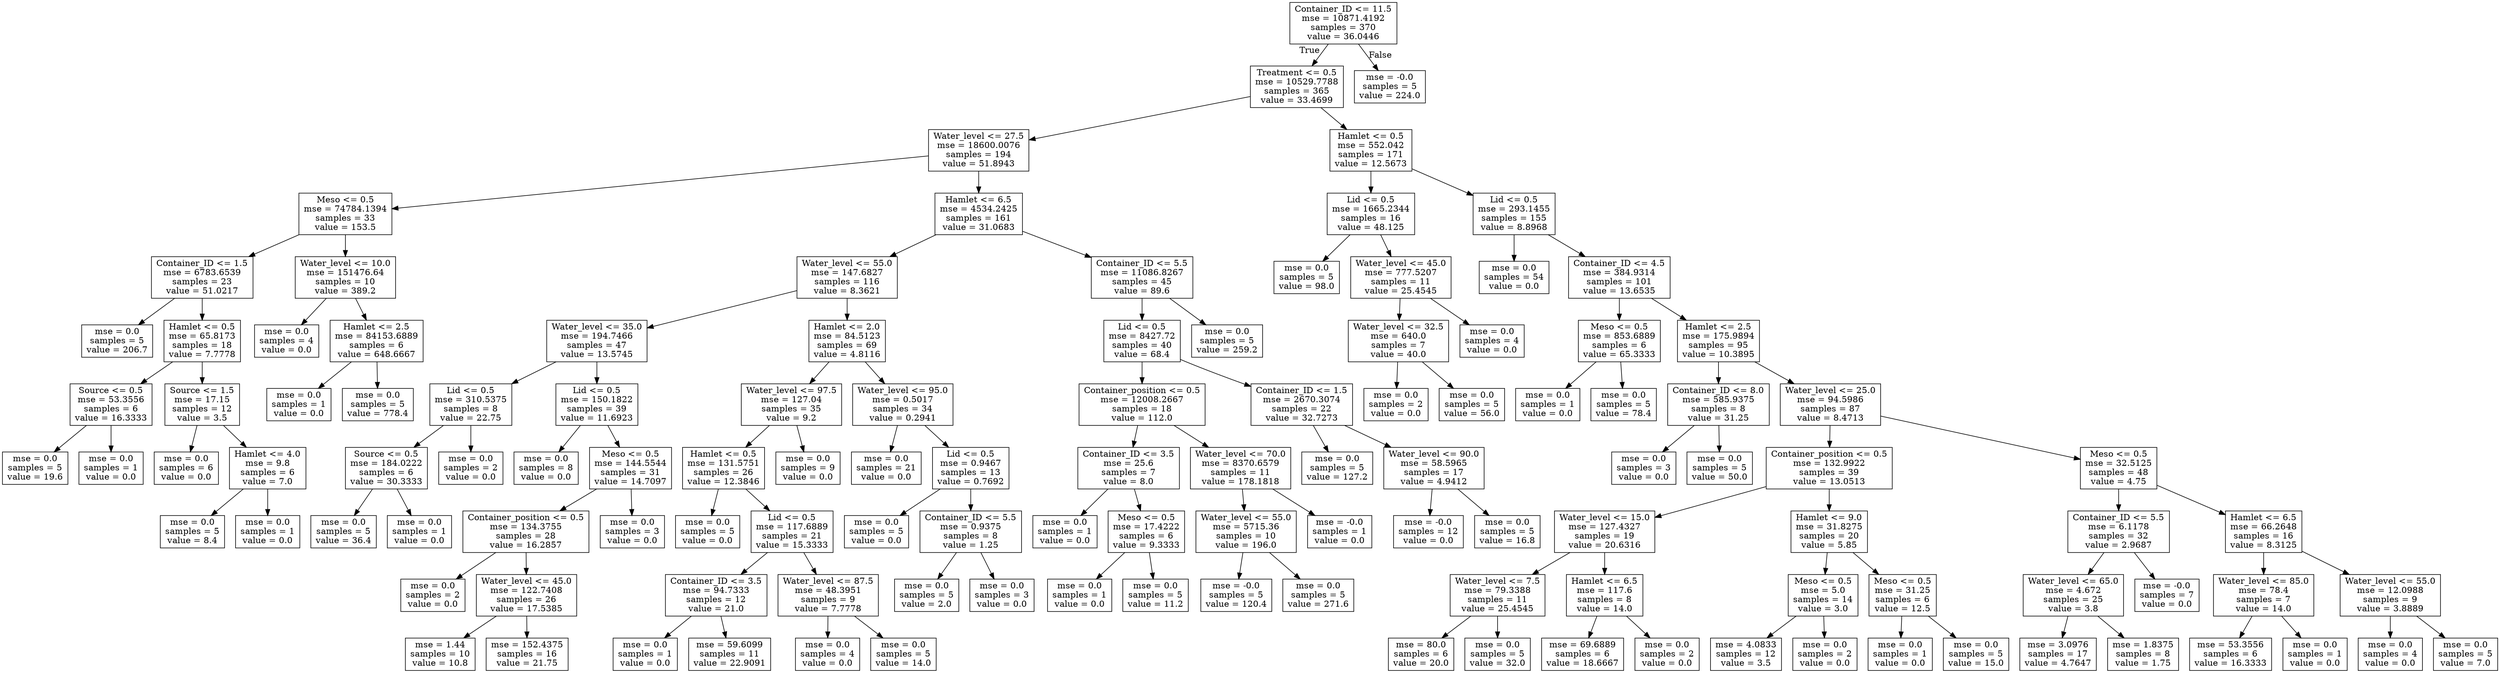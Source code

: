 digraph Tree {
node [shape=box] ;
0 [label="Container_ID <= 11.5\nmse = 10871.4192\nsamples = 370\nvalue = 36.0446"] ;
1 [label="Treatment <= 0.5\nmse = 10529.7788\nsamples = 365\nvalue = 33.4699"] ;
0 -> 1 [labeldistance=2.5, labelangle=45, headlabel="True"] ;
2 [label="Water_level <= 27.5\nmse = 18600.0076\nsamples = 194\nvalue = 51.8943"] ;
1 -> 2 ;
3 [label="Meso <= 0.5\nmse = 74784.1394\nsamples = 33\nvalue = 153.5"] ;
2 -> 3 ;
4 [label="Container_ID <= 1.5\nmse = 6783.6539\nsamples = 23\nvalue = 51.0217"] ;
3 -> 4 ;
5 [label="mse = 0.0\nsamples = 5\nvalue = 206.7"] ;
4 -> 5 ;
6 [label="Hamlet <= 0.5\nmse = 65.8173\nsamples = 18\nvalue = 7.7778"] ;
4 -> 6 ;
7 [label="Source <= 0.5\nmse = 53.3556\nsamples = 6\nvalue = 16.3333"] ;
6 -> 7 ;
8 [label="mse = 0.0\nsamples = 5\nvalue = 19.6"] ;
7 -> 8 ;
9 [label="mse = 0.0\nsamples = 1\nvalue = 0.0"] ;
7 -> 9 ;
10 [label="Source <= 1.5\nmse = 17.15\nsamples = 12\nvalue = 3.5"] ;
6 -> 10 ;
11 [label="mse = 0.0\nsamples = 6\nvalue = 0.0"] ;
10 -> 11 ;
12 [label="Hamlet <= 4.0\nmse = 9.8\nsamples = 6\nvalue = 7.0"] ;
10 -> 12 ;
13 [label="mse = 0.0\nsamples = 5\nvalue = 8.4"] ;
12 -> 13 ;
14 [label="mse = 0.0\nsamples = 1\nvalue = 0.0"] ;
12 -> 14 ;
15 [label="Water_level <= 10.0\nmse = 151476.64\nsamples = 10\nvalue = 389.2"] ;
3 -> 15 ;
16 [label="mse = 0.0\nsamples = 4\nvalue = 0.0"] ;
15 -> 16 ;
17 [label="Hamlet <= 2.5\nmse = 84153.6889\nsamples = 6\nvalue = 648.6667"] ;
15 -> 17 ;
18 [label="mse = 0.0\nsamples = 1\nvalue = 0.0"] ;
17 -> 18 ;
19 [label="mse = 0.0\nsamples = 5\nvalue = 778.4"] ;
17 -> 19 ;
20 [label="Hamlet <= 6.5\nmse = 4534.2425\nsamples = 161\nvalue = 31.0683"] ;
2 -> 20 ;
21 [label="Water_level <= 55.0\nmse = 147.6827\nsamples = 116\nvalue = 8.3621"] ;
20 -> 21 ;
22 [label="Water_level <= 35.0\nmse = 194.7466\nsamples = 47\nvalue = 13.5745"] ;
21 -> 22 ;
23 [label="Lid <= 0.5\nmse = 310.5375\nsamples = 8\nvalue = 22.75"] ;
22 -> 23 ;
24 [label="Source <= 0.5\nmse = 184.0222\nsamples = 6\nvalue = 30.3333"] ;
23 -> 24 ;
25 [label="mse = 0.0\nsamples = 5\nvalue = 36.4"] ;
24 -> 25 ;
26 [label="mse = 0.0\nsamples = 1\nvalue = 0.0"] ;
24 -> 26 ;
27 [label="mse = 0.0\nsamples = 2\nvalue = 0.0"] ;
23 -> 27 ;
28 [label="Lid <= 0.5\nmse = 150.1822\nsamples = 39\nvalue = 11.6923"] ;
22 -> 28 ;
29 [label="mse = 0.0\nsamples = 8\nvalue = 0.0"] ;
28 -> 29 ;
30 [label="Meso <= 0.5\nmse = 144.5544\nsamples = 31\nvalue = 14.7097"] ;
28 -> 30 ;
31 [label="Container_position <= 0.5\nmse = 134.3755\nsamples = 28\nvalue = 16.2857"] ;
30 -> 31 ;
32 [label="mse = 0.0\nsamples = 2\nvalue = 0.0"] ;
31 -> 32 ;
33 [label="Water_level <= 45.0\nmse = 122.7408\nsamples = 26\nvalue = 17.5385"] ;
31 -> 33 ;
34 [label="mse = 1.44\nsamples = 10\nvalue = 10.8"] ;
33 -> 34 ;
35 [label="mse = 152.4375\nsamples = 16\nvalue = 21.75"] ;
33 -> 35 ;
36 [label="mse = 0.0\nsamples = 3\nvalue = 0.0"] ;
30 -> 36 ;
37 [label="Hamlet <= 2.0\nmse = 84.5123\nsamples = 69\nvalue = 4.8116"] ;
21 -> 37 ;
38 [label="Water_level <= 97.5\nmse = 127.04\nsamples = 35\nvalue = 9.2"] ;
37 -> 38 ;
39 [label="Hamlet <= 0.5\nmse = 131.5751\nsamples = 26\nvalue = 12.3846"] ;
38 -> 39 ;
40 [label="mse = 0.0\nsamples = 5\nvalue = 0.0"] ;
39 -> 40 ;
41 [label="Lid <= 0.5\nmse = 117.6889\nsamples = 21\nvalue = 15.3333"] ;
39 -> 41 ;
42 [label="Container_ID <= 3.5\nmse = 94.7333\nsamples = 12\nvalue = 21.0"] ;
41 -> 42 ;
43 [label="mse = 0.0\nsamples = 1\nvalue = 0.0"] ;
42 -> 43 ;
44 [label="mse = 59.6099\nsamples = 11\nvalue = 22.9091"] ;
42 -> 44 ;
45 [label="Water_level <= 87.5\nmse = 48.3951\nsamples = 9\nvalue = 7.7778"] ;
41 -> 45 ;
46 [label="mse = 0.0\nsamples = 4\nvalue = 0.0"] ;
45 -> 46 ;
47 [label="mse = 0.0\nsamples = 5\nvalue = 14.0"] ;
45 -> 47 ;
48 [label="mse = 0.0\nsamples = 9\nvalue = 0.0"] ;
38 -> 48 ;
49 [label="Water_level <= 95.0\nmse = 0.5017\nsamples = 34\nvalue = 0.2941"] ;
37 -> 49 ;
50 [label="mse = 0.0\nsamples = 21\nvalue = 0.0"] ;
49 -> 50 ;
51 [label="Lid <= 0.5\nmse = 0.9467\nsamples = 13\nvalue = 0.7692"] ;
49 -> 51 ;
52 [label="mse = 0.0\nsamples = 5\nvalue = 0.0"] ;
51 -> 52 ;
53 [label="Container_ID <= 5.5\nmse = 0.9375\nsamples = 8\nvalue = 1.25"] ;
51 -> 53 ;
54 [label="mse = 0.0\nsamples = 5\nvalue = 2.0"] ;
53 -> 54 ;
55 [label="mse = 0.0\nsamples = 3\nvalue = 0.0"] ;
53 -> 55 ;
56 [label="Container_ID <= 5.5\nmse = 11086.8267\nsamples = 45\nvalue = 89.6"] ;
20 -> 56 ;
57 [label="Lid <= 0.5\nmse = 8427.72\nsamples = 40\nvalue = 68.4"] ;
56 -> 57 ;
58 [label="Container_position <= 0.5\nmse = 12008.2667\nsamples = 18\nvalue = 112.0"] ;
57 -> 58 ;
59 [label="Container_ID <= 3.5\nmse = 25.6\nsamples = 7\nvalue = 8.0"] ;
58 -> 59 ;
60 [label="mse = 0.0\nsamples = 1\nvalue = 0.0"] ;
59 -> 60 ;
61 [label="Meso <= 0.5\nmse = 17.4222\nsamples = 6\nvalue = 9.3333"] ;
59 -> 61 ;
62 [label="mse = 0.0\nsamples = 1\nvalue = 0.0"] ;
61 -> 62 ;
63 [label="mse = 0.0\nsamples = 5\nvalue = 11.2"] ;
61 -> 63 ;
64 [label="Water_level <= 70.0\nmse = 8370.6579\nsamples = 11\nvalue = 178.1818"] ;
58 -> 64 ;
65 [label="Water_level <= 55.0\nmse = 5715.36\nsamples = 10\nvalue = 196.0"] ;
64 -> 65 ;
66 [label="mse = -0.0\nsamples = 5\nvalue = 120.4"] ;
65 -> 66 ;
67 [label="mse = 0.0\nsamples = 5\nvalue = 271.6"] ;
65 -> 67 ;
68 [label="mse = -0.0\nsamples = 1\nvalue = 0.0"] ;
64 -> 68 ;
69 [label="Container_ID <= 1.5\nmse = 2670.3074\nsamples = 22\nvalue = 32.7273"] ;
57 -> 69 ;
70 [label="mse = 0.0\nsamples = 5\nvalue = 127.2"] ;
69 -> 70 ;
71 [label="Water_level <= 90.0\nmse = 58.5965\nsamples = 17\nvalue = 4.9412"] ;
69 -> 71 ;
72 [label="mse = -0.0\nsamples = 12\nvalue = 0.0"] ;
71 -> 72 ;
73 [label="mse = 0.0\nsamples = 5\nvalue = 16.8"] ;
71 -> 73 ;
74 [label="mse = 0.0\nsamples = 5\nvalue = 259.2"] ;
56 -> 74 ;
75 [label="Hamlet <= 0.5\nmse = 552.042\nsamples = 171\nvalue = 12.5673"] ;
1 -> 75 ;
76 [label="Lid <= 0.5\nmse = 1665.2344\nsamples = 16\nvalue = 48.125"] ;
75 -> 76 ;
77 [label="mse = 0.0\nsamples = 5\nvalue = 98.0"] ;
76 -> 77 ;
78 [label="Water_level <= 45.0\nmse = 777.5207\nsamples = 11\nvalue = 25.4545"] ;
76 -> 78 ;
79 [label="Water_level <= 32.5\nmse = 640.0\nsamples = 7\nvalue = 40.0"] ;
78 -> 79 ;
80 [label="mse = 0.0\nsamples = 2\nvalue = 0.0"] ;
79 -> 80 ;
81 [label="mse = 0.0\nsamples = 5\nvalue = 56.0"] ;
79 -> 81 ;
82 [label="mse = 0.0\nsamples = 4\nvalue = 0.0"] ;
78 -> 82 ;
83 [label="Lid <= 0.5\nmse = 293.1455\nsamples = 155\nvalue = 8.8968"] ;
75 -> 83 ;
84 [label="mse = 0.0\nsamples = 54\nvalue = 0.0"] ;
83 -> 84 ;
85 [label="Container_ID <= 4.5\nmse = 384.9314\nsamples = 101\nvalue = 13.6535"] ;
83 -> 85 ;
86 [label="Meso <= 0.5\nmse = 853.6889\nsamples = 6\nvalue = 65.3333"] ;
85 -> 86 ;
87 [label="mse = 0.0\nsamples = 1\nvalue = 0.0"] ;
86 -> 87 ;
88 [label="mse = 0.0\nsamples = 5\nvalue = 78.4"] ;
86 -> 88 ;
89 [label="Hamlet <= 2.5\nmse = 175.9894\nsamples = 95\nvalue = 10.3895"] ;
85 -> 89 ;
90 [label="Container_ID <= 8.0\nmse = 585.9375\nsamples = 8\nvalue = 31.25"] ;
89 -> 90 ;
91 [label="mse = 0.0\nsamples = 3\nvalue = 0.0"] ;
90 -> 91 ;
92 [label="mse = 0.0\nsamples = 5\nvalue = 50.0"] ;
90 -> 92 ;
93 [label="Water_level <= 25.0\nmse = 94.5986\nsamples = 87\nvalue = 8.4713"] ;
89 -> 93 ;
94 [label="Container_position <= 0.5\nmse = 132.9922\nsamples = 39\nvalue = 13.0513"] ;
93 -> 94 ;
95 [label="Water_level <= 15.0\nmse = 127.4327\nsamples = 19\nvalue = 20.6316"] ;
94 -> 95 ;
96 [label="Water_level <= 7.5\nmse = 79.3388\nsamples = 11\nvalue = 25.4545"] ;
95 -> 96 ;
97 [label="mse = 80.0\nsamples = 6\nvalue = 20.0"] ;
96 -> 97 ;
98 [label="mse = 0.0\nsamples = 5\nvalue = 32.0"] ;
96 -> 98 ;
99 [label="Hamlet <= 6.5\nmse = 117.6\nsamples = 8\nvalue = 14.0"] ;
95 -> 99 ;
100 [label="mse = 69.6889\nsamples = 6\nvalue = 18.6667"] ;
99 -> 100 ;
101 [label="mse = 0.0\nsamples = 2\nvalue = 0.0"] ;
99 -> 101 ;
102 [label="Hamlet <= 9.0\nmse = 31.8275\nsamples = 20\nvalue = 5.85"] ;
94 -> 102 ;
103 [label="Meso <= 0.5\nmse = 5.0\nsamples = 14\nvalue = 3.0"] ;
102 -> 103 ;
104 [label="mse = 4.0833\nsamples = 12\nvalue = 3.5"] ;
103 -> 104 ;
105 [label="mse = 0.0\nsamples = 2\nvalue = 0.0"] ;
103 -> 105 ;
106 [label="Meso <= 0.5\nmse = 31.25\nsamples = 6\nvalue = 12.5"] ;
102 -> 106 ;
107 [label="mse = 0.0\nsamples = 1\nvalue = 0.0"] ;
106 -> 107 ;
108 [label="mse = 0.0\nsamples = 5\nvalue = 15.0"] ;
106 -> 108 ;
109 [label="Meso <= 0.5\nmse = 32.5125\nsamples = 48\nvalue = 4.75"] ;
93 -> 109 ;
110 [label="Container_ID <= 5.5\nmse = 6.1178\nsamples = 32\nvalue = 2.9687"] ;
109 -> 110 ;
111 [label="Water_level <= 65.0\nmse = 4.672\nsamples = 25\nvalue = 3.8"] ;
110 -> 111 ;
112 [label="mse = 3.0976\nsamples = 17\nvalue = 4.7647"] ;
111 -> 112 ;
113 [label="mse = 1.8375\nsamples = 8\nvalue = 1.75"] ;
111 -> 113 ;
114 [label="mse = -0.0\nsamples = 7\nvalue = 0.0"] ;
110 -> 114 ;
115 [label="Hamlet <= 6.5\nmse = 66.2648\nsamples = 16\nvalue = 8.3125"] ;
109 -> 115 ;
116 [label="Water_level <= 85.0\nmse = 78.4\nsamples = 7\nvalue = 14.0"] ;
115 -> 116 ;
117 [label="mse = 53.3556\nsamples = 6\nvalue = 16.3333"] ;
116 -> 117 ;
118 [label="mse = 0.0\nsamples = 1\nvalue = 0.0"] ;
116 -> 118 ;
119 [label="Water_level <= 55.0\nmse = 12.0988\nsamples = 9\nvalue = 3.8889"] ;
115 -> 119 ;
120 [label="mse = 0.0\nsamples = 4\nvalue = 0.0"] ;
119 -> 120 ;
121 [label="mse = 0.0\nsamples = 5\nvalue = 7.0"] ;
119 -> 121 ;
122 [label="mse = -0.0\nsamples = 5\nvalue = 224.0"] ;
0 -> 122 [labeldistance=2.5, labelangle=-45, headlabel="False"] ;
}